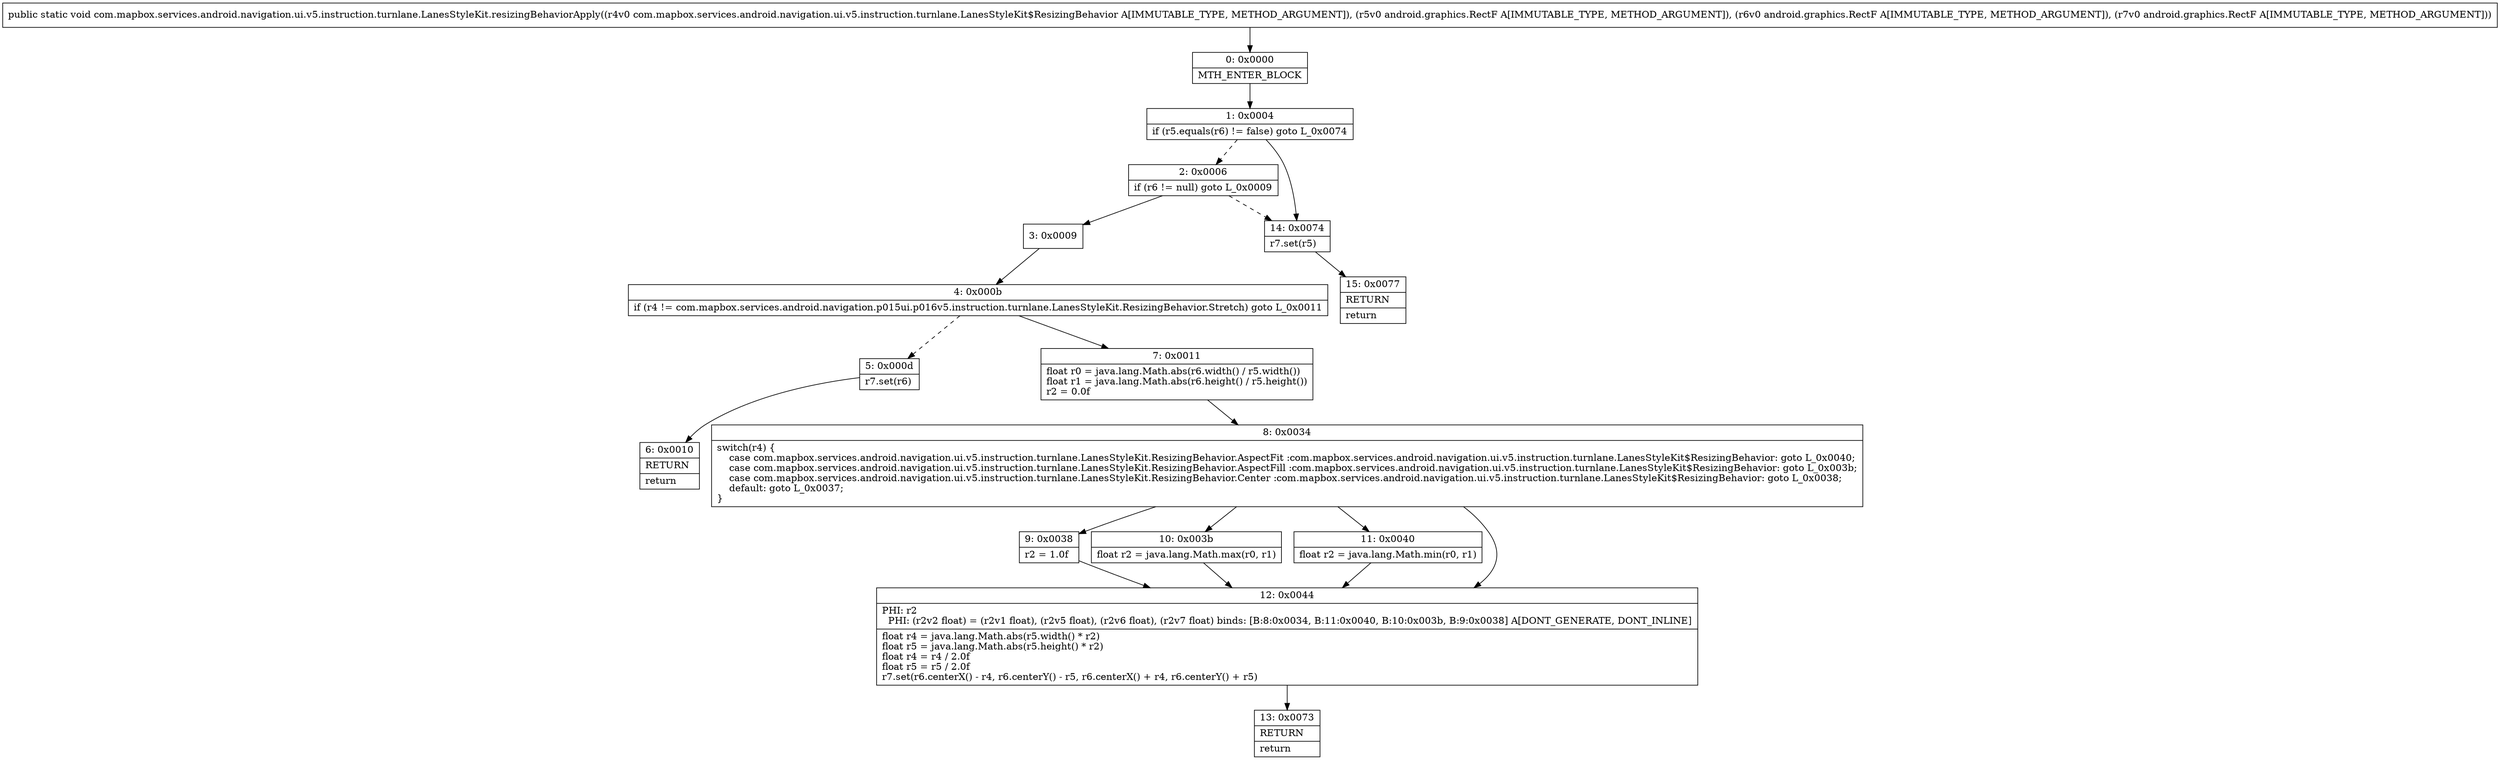 digraph "CFG forcom.mapbox.services.android.navigation.ui.v5.instruction.turnlane.LanesStyleKit.resizingBehaviorApply(Lcom\/mapbox\/services\/android\/navigation\/ui\/v5\/instruction\/turnlane\/LanesStyleKit$ResizingBehavior;Landroid\/graphics\/RectF;Landroid\/graphics\/RectF;Landroid\/graphics\/RectF;)V" {
Node_0 [shape=record,label="{0\:\ 0x0000|MTH_ENTER_BLOCK\l}"];
Node_1 [shape=record,label="{1\:\ 0x0004|if (r5.equals(r6) != false) goto L_0x0074\l}"];
Node_2 [shape=record,label="{2\:\ 0x0006|if (r6 != null) goto L_0x0009\l}"];
Node_3 [shape=record,label="{3\:\ 0x0009}"];
Node_4 [shape=record,label="{4\:\ 0x000b|if (r4 != com.mapbox.services.android.navigation.p015ui.p016v5.instruction.turnlane.LanesStyleKit.ResizingBehavior.Stretch) goto L_0x0011\l}"];
Node_5 [shape=record,label="{5\:\ 0x000d|r7.set(r6)\l}"];
Node_6 [shape=record,label="{6\:\ 0x0010|RETURN\l|return\l}"];
Node_7 [shape=record,label="{7\:\ 0x0011|float r0 = java.lang.Math.abs(r6.width() \/ r5.width())\lfloat r1 = java.lang.Math.abs(r6.height() \/ r5.height())\lr2 = 0.0f\l}"];
Node_8 [shape=record,label="{8\:\ 0x0034|switch(r4) \{\l    case com.mapbox.services.android.navigation.ui.v5.instruction.turnlane.LanesStyleKit.ResizingBehavior.AspectFit :com.mapbox.services.android.navigation.ui.v5.instruction.turnlane.LanesStyleKit$ResizingBehavior: goto L_0x0040;\l    case com.mapbox.services.android.navigation.ui.v5.instruction.turnlane.LanesStyleKit.ResizingBehavior.AspectFill :com.mapbox.services.android.navigation.ui.v5.instruction.turnlane.LanesStyleKit$ResizingBehavior: goto L_0x003b;\l    case com.mapbox.services.android.navigation.ui.v5.instruction.turnlane.LanesStyleKit.ResizingBehavior.Center :com.mapbox.services.android.navigation.ui.v5.instruction.turnlane.LanesStyleKit$ResizingBehavior: goto L_0x0038;\l    default: goto L_0x0037;\l\}\l}"];
Node_9 [shape=record,label="{9\:\ 0x0038|r2 = 1.0f\l}"];
Node_10 [shape=record,label="{10\:\ 0x003b|float r2 = java.lang.Math.max(r0, r1)\l}"];
Node_11 [shape=record,label="{11\:\ 0x0040|float r2 = java.lang.Math.min(r0, r1)\l}"];
Node_12 [shape=record,label="{12\:\ 0x0044|PHI: r2 \l  PHI: (r2v2 float) = (r2v1 float), (r2v5 float), (r2v6 float), (r2v7 float) binds: [B:8:0x0034, B:11:0x0040, B:10:0x003b, B:9:0x0038] A[DONT_GENERATE, DONT_INLINE]\l|float r4 = java.lang.Math.abs(r5.width() * r2)\lfloat r5 = java.lang.Math.abs(r5.height() * r2)\lfloat r4 = r4 \/ 2.0f\lfloat r5 = r5 \/ 2.0f\lr7.set(r6.centerX() \- r4, r6.centerY() \- r5, r6.centerX() + r4, r6.centerY() + r5)\l}"];
Node_13 [shape=record,label="{13\:\ 0x0073|RETURN\l|return\l}"];
Node_14 [shape=record,label="{14\:\ 0x0074|r7.set(r5)\l}"];
Node_15 [shape=record,label="{15\:\ 0x0077|RETURN\l|return\l}"];
MethodNode[shape=record,label="{public static void com.mapbox.services.android.navigation.ui.v5.instruction.turnlane.LanesStyleKit.resizingBehaviorApply((r4v0 com.mapbox.services.android.navigation.ui.v5.instruction.turnlane.LanesStyleKit$ResizingBehavior A[IMMUTABLE_TYPE, METHOD_ARGUMENT]), (r5v0 android.graphics.RectF A[IMMUTABLE_TYPE, METHOD_ARGUMENT]), (r6v0 android.graphics.RectF A[IMMUTABLE_TYPE, METHOD_ARGUMENT]), (r7v0 android.graphics.RectF A[IMMUTABLE_TYPE, METHOD_ARGUMENT])) }"];
MethodNode -> Node_0;
Node_0 -> Node_1;
Node_1 -> Node_2[style=dashed];
Node_1 -> Node_14;
Node_2 -> Node_3;
Node_2 -> Node_14[style=dashed];
Node_3 -> Node_4;
Node_4 -> Node_5[style=dashed];
Node_4 -> Node_7;
Node_5 -> Node_6;
Node_7 -> Node_8;
Node_8 -> Node_9;
Node_8 -> Node_10;
Node_8 -> Node_11;
Node_8 -> Node_12;
Node_9 -> Node_12;
Node_10 -> Node_12;
Node_11 -> Node_12;
Node_12 -> Node_13;
Node_14 -> Node_15;
}

